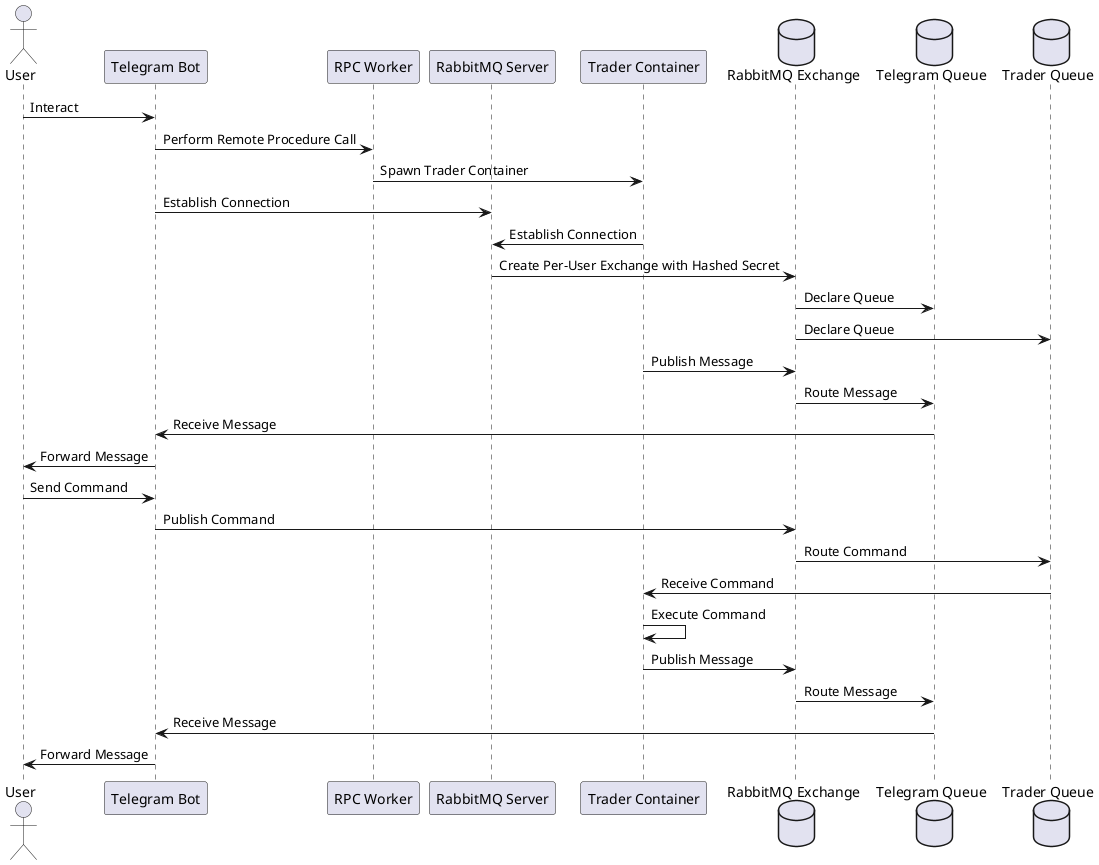 @startuml Sequence Diagram

actor User
participant "Telegram Bot" as bot
participant "RPC Worker" as worker
participant "RabbitMQ Server" as rabbit
participant "Trader Container" as trader
database "RabbitMQ Exchange" as exchange
database "Telegram Queue" as t_queue
database "Trader Queue" as tr_queue

User -> bot : Interact
bot -> worker : Perform Remote Procedure Call
worker -> trader : Spawn Trader Container
bot -> rabbit : Establish Connection
trader -> rabbit : Establish Connection

rabbit -> exchange : Create Per-User Exchange with Hashed Secret
exchange -> t_queue : Declare Queue
exchange -> tr_queue : Declare Queue

trader -> exchange : Publish Message
exchange -> t_queue : Route Message
t_queue -> bot : Receive Message
bot -> User : Forward Message

User -> bot : Send Command
bot -> exchange : Publish Command
exchange -> tr_queue : Route Command
tr_queue -> trader : Receive Command
trader -> trader : Execute Command


trader -> exchange : Publish Message
exchange -> t_queue : Route Message
t_queue -> bot : Receive Message
bot -> User : Forward Message

@enduml

